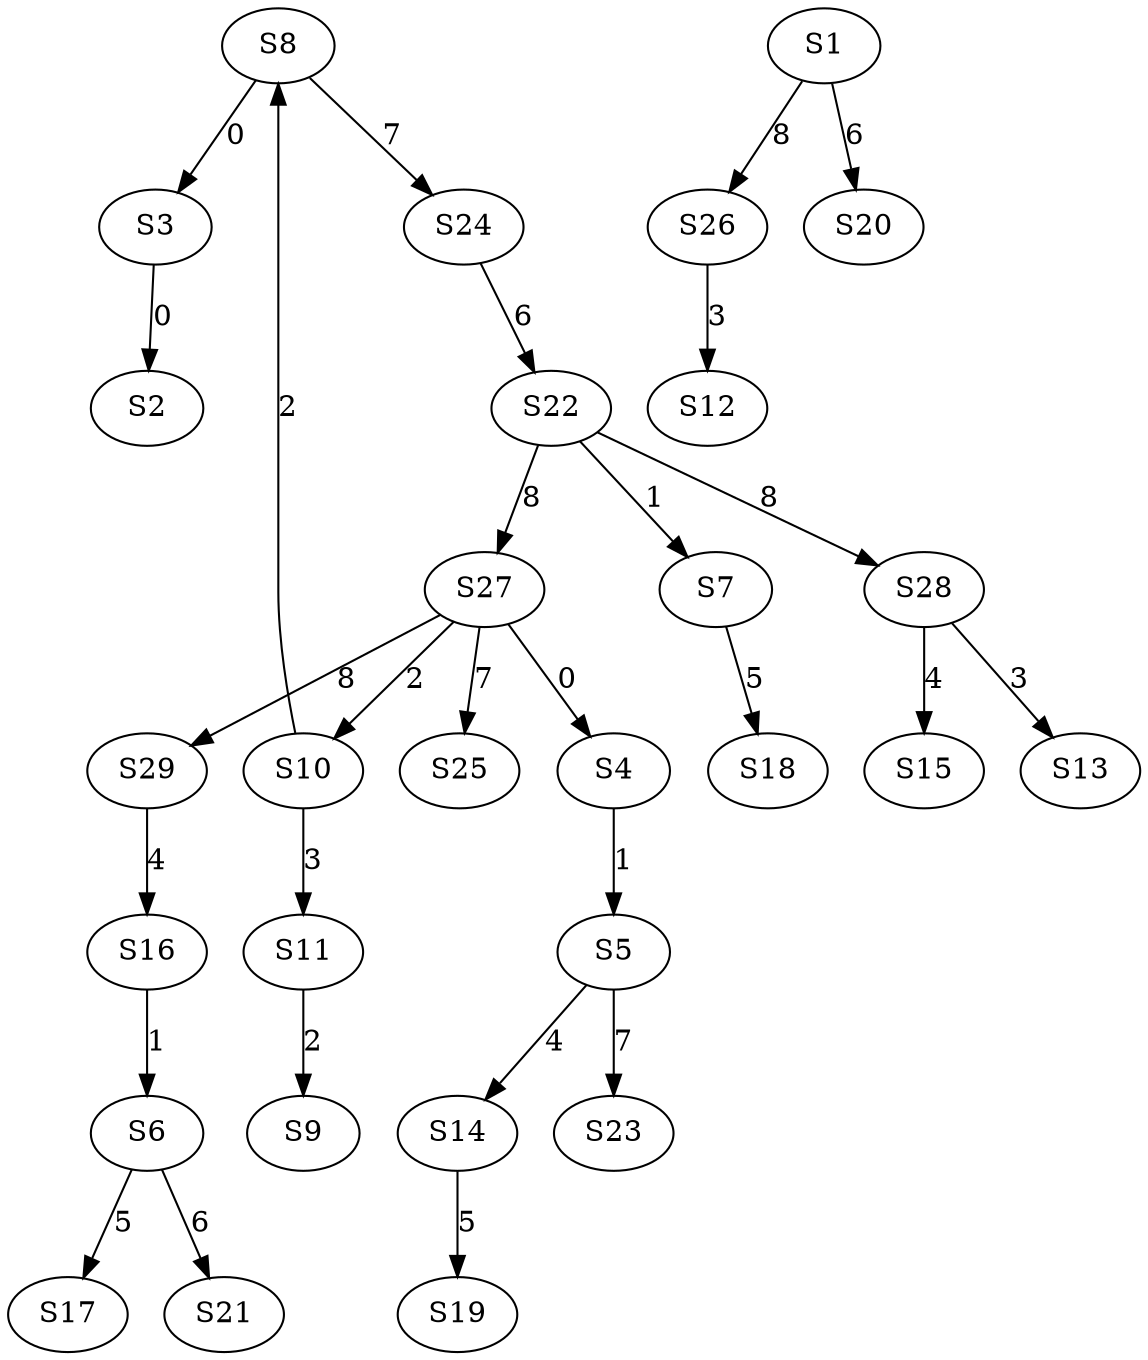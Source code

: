 strict digraph {
	S3 -> S2 [ label = 0 ];
	S8 -> S3 [ label = 0 ];
	S27 -> S4 [ label = 0 ];
	S4 -> S5 [ label = 1 ];
	S16 -> S6 [ label = 1 ];
	S22 -> S7 [ label = 1 ];
	S10 -> S8 [ label = 2 ];
	S11 -> S9 [ label = 2 ];
	S27 -> S10 [ label = 2 ];
	S10 -> S11 [ label = 3 ];
	S26 -> S12 [ label = 3 ];
	S28 -> S13 [ label = 3 ];
	S5 -> S14 [ label = 4 ];
	S28 -> S15 [ label = 4 ];
	S29 -> S16 [ label = 4 ];
	S6 -> S17 [ label = 5 ];
	S7 -> S18 [ label = 5 ];
	S14 -> S19 [ label = 5 ];
	S1 -> S20 [ label = 6 ];
	S6 -> S21 [ label = 6 ];
	S24 -> S22 [ label = 6 ];
	S5 -> S23 [ label = 7 ];
	S8 -> S24 [ label = 7 ];
	S27 -> S25 [ label = 7 ];
	S1 -> S26 [ label = 8 ];
	S22 -> S27 [ label = 8 ];
	S22 -> S28 [ label = 8 ];
	S27 -> S29 [ label = 8 ];
}